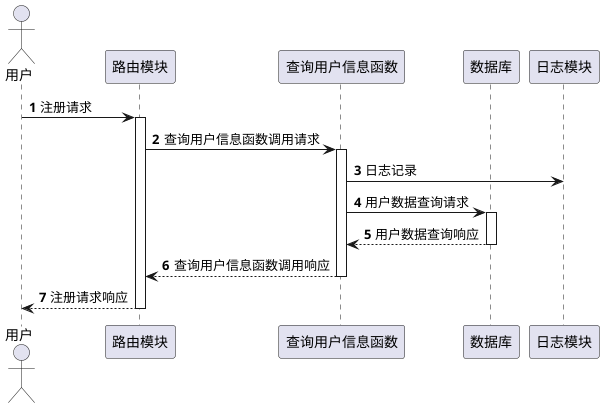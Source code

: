 @startuml
'https://plantuml.com/sequence-diagram

autonumber

actor 用户 as general
participant 路由模块 as router
participant 查询用户信息函数 as search
participant 数据库 as database
participant 日志模块 as log


general -> router++: 注册请求
router -> search++: 查询用户信息函数调用请求
search -> log: 日志记录
search -> database++: 用户数据查询请求
database --> search--:用户数据查询响应
search --> router--: 查询用户信息函数调用响应

router --> general--: 注册请求响应
@enduml